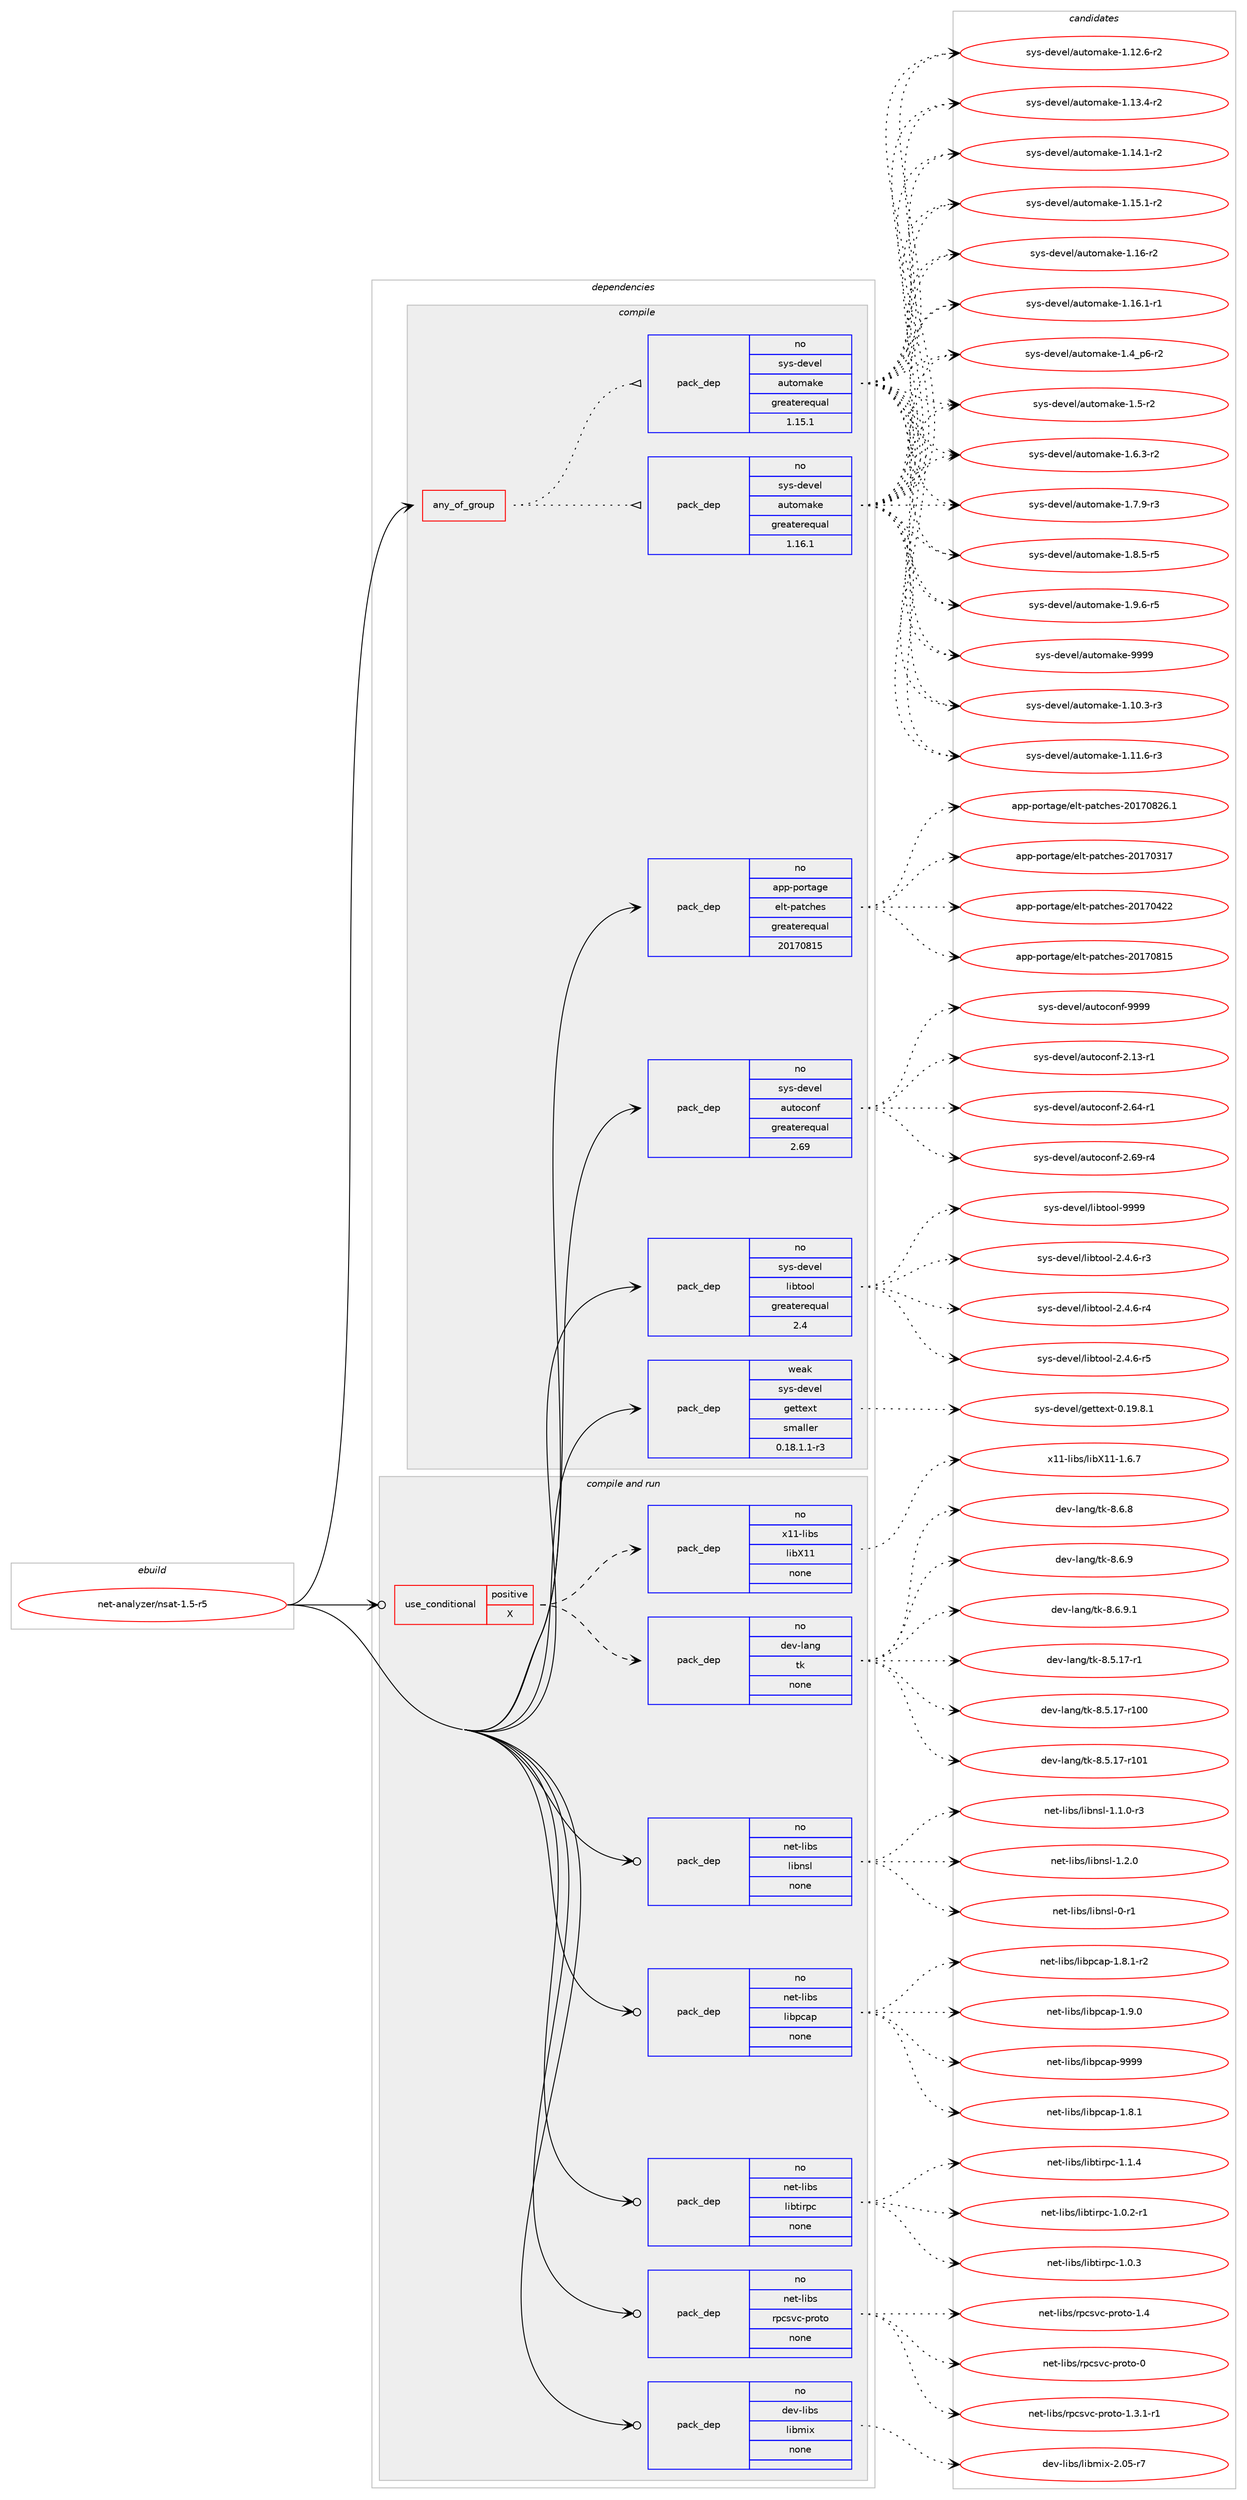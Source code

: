 digraph prolog {

# *************
# Graph options
# *************

newrank=true;
concentrate=true;
compound=true;
graph [rankdir=LR,fontname=Helvetica,fontsize=10,ranksep=1.5];#, ranksep=2.5, nodesep=0.2];
edge  [arrowhead=vee];
node  [fontname=Helvetica,fontsize=10];

# **********
# The ebuild
# **********

subgraph cluster_leftcol {
color=gray;
rank=same;
label=<<i>ebuild</i>>;
id [label="net-analyzer/nsat-1.5-r5", color=red, width=4, href="../net-analyzer/nsat-1.5-r5.svg"];
}

# ****************
# The dependencies
# ****************

subgraph cluster_midcol {
color=gray;
label=<<i>dependencies</i>>;
subgraph cluster_compile {
fillcolor="#eeeeee";
style=filled;
label=<<i>compile</i>>;
subgraph any25847 {
dependency1646198 [label=<<TABLE BORDER="0" CELLBORDER="1" CELLSPACING="0" CELLPADDING="4"><TR><TD CELLPADDING="10">any_of_group</TD></TR></TABLE>>, shape=none, color=red];subgraph pack1177081 {
dependency1646199 [label=<<TABLE BORDER="0" CELLBORDER="1" CELLSPACING="0" CELLPADDING="4" WIDTH="220"><TR><TD ROWSPAN="6" CELLPADDING="30">pack_dep</TD></TR><TR><TD WIDTH="110">no</TD></TR><TR><TD>sys-devel</TD></TR><TR><TD>automake</TD></TR><TR><TD>greaterequal</TD></TR><TR><TD>1.16.1</TD></TR></TABLE>>, shape=none, color=blue];
}
dependency1646198:e -> dependency1646199:w [weight=20,style="dotted",arrowhead="oinv"];
subgraph pack1177082 {
dependency1646200 [label=<<TABLE BORDER="0" CELLBORDER="1" CELLSPACING="0" CELLPADDING="4" WIDTH="220"><TR><TD ROWSPAN="6" CELLPADDING="30">pack_dep</TD></TR><TR><TD WIDTH="110">no</TD></TR><TR><TD>sys-devel</TD></TR><TR><TD>automake</TD></TR><TR><TD>greaterequal</TD></TR><TR><TD>1.15.1</TD></TR></TABLE>>, shape=none, color=blue];
}
dependency1646198:e -> dependency1646200:w [weight=20,style="dotted",arrowhead="oinv"];
}
id:e -> dependency1646198:w [weight=20,style="solid",arrowhead="vee"];
subgraph pack1177083 {
dependency1646201 [label=<<TABLE BORDER="0" CELLBORDER="1" CELLSPACING="0" CELLPADDING="4" WIDTH="220"><TR><TD ROWSPAN="6" CELLPADDING="30">pack_dep</TD></TR><TR><TD WIDTH="110">no</TD></TR><TR><TD>app-portage</TD></TR><TR><TD>elt-patches</TD></TR><TR><TD>greaterequal</TD></TR><TR><TD>20170815</TD></TR></TABLE>>, shape=none, color=blue];
}
id:e -> dependency1646201:w [weight=20,style="solid",arrowhead="vee"];
subgraph pack1177084 {
dependency1646202 [label=<<TABLE BORDER="0" CELLBORDER="1" CELLSPACING="0" CELLPADDING="4" WIDTH="220"><TR><TD ROWSPAN="6" CELLPADDING="30">pack_dep</TD></TR><TR><TD WIDTH="110">no</TD></TR><TR><TD>sys-devel</TD></TR><TR><TD>autoconf</TD></TR><TR><TD>greaterequal</TD></TR><TR><TD>2.69</TD></TR></TABLE>>, shape=none, color=blue];
}
id:e -> dependency1646202:w [weight=20,style="solid",arrowhead="vee"];
subgraph pack1177085 {
dependency1646203 [label=<<TABLE BORDER="0" CELLBORDER="1" CELLSPACING="0" CELLPADDING="4" WIDTH="220"><TR><TD ROWSPAN="6" CELLPADDING="30">pack_dep</TD></TR><TR><TD WIDTH="110">no</TD></TR><TR><TD>sys-devel</TD></TR><TR><TD>libtool</TD></TR><TR><TD>greaterequal</TD></TR><TR><TD>2.4</TD></TR></TABLE>>, shape=none, color=blue];
}
id:e -> dependency1646203:w [weight=20,style="solid",arrowhead="vee"];
subgraph pack1177086 {
dependency1646204 [label=<<TABLE BORDER="0" CELLBORDER="1" CELLSPACING="0" CELLPADDING="4" WIDTH="220"><TR><TD ROWSPAN="6" CELLPADDING="30">pack_dep</TD></TR><TR><TD WIDTH="110">weak</TD></TR><TR><TD>sys-devel</TD></TR><TR><TD>gettext</TD></TR><TR><TD>smaller</TD></TR><TR><TD>0.18.1.1-r3</TD></TR></TABLE>>, shape=none, color=blue];
}
id:e -> dependency1646204:w [weight=20,style="solid",arrowhead="vee"];
}
subgraph cluster_compileandrun {
fillcolor="#eeeeee";
style=filled;
label=<<i>compile and run</i>>;
subgraph cond442495 {
dependency1646205 [label=<<TABLE BORDER="0" CELLBORDER="1" CELLSPACING="0" CELLPADDING="4"><TR><TD ROWSPAN="3" CELLPADDING="10">use_conditional</TD></TR><TR><TD>positive</TD></TR><TR><TD>X</TD></TR></TABLE>>, shape=none, color=red];
subgraph pack1177087 {
dependency1646206 [label=<<TABLE BORDER="0" CELLBORDER="1" CELLSPACING="0" CELLPADDING="4" WIDTH="220"><TR><TD ROWSPAN="6" CELLPADDING="30">pack_dep</TD></TR><TR><TD WIDTH="110">no</TD></TR><TR><TD>dev-lang</TD></TR><TR><TD>tk</TD></TR><TR><TD>none</TD></TR><TR><TD></TD></TR></TABLE>>, shape=none, color=blue];
}
dependency1646205:e -> dependency1646206:w [weight=20,style="dashed",arrowhead="vee"];
subgraph pack1177088 {
dependency1646207 [label=<<TABLE BORDER="0" CELLBORDER="1" CELLSPACING="0" CELLPADDING="4" WIDTH="220"><TR><TD ROWSPAN="6" CELLPADDING="30">pack_dep</TD></TR><TR><TD WIDTH="110">no</TD></TR><TR><TD>x11-libs</TD></TR><TR><TD>libX11</TD></TR><TR><TD>none</TD></TR><TR><TD></TD></TR></TABLE>>, shape=none, color=blue];
}
dependency1646205:e -> dependency1646207:w [weight=20,style="dashed",arrowhead="vee"];
}
id:e -> dependency1646205:w [weight=20,style="solid",arrowhead="odotvee"];
subgraph pack1177089 {
dependency1646208 [label=<<TABLE BORDER="0" CELLBORDER="1" CELLSPACING="0" CELLPADDING="4" WIDTH="220"><TR><TD ROWSPAN="6" CELLPADDING="30">pack_dep</TD></TR><TR><TD WIDTH="110">no</TD></TR><TR><TD>dev-libs</TD></TR><TR><TD>libmix</TD></TR><TR><TD>none</TD></TR><TR><TD></TD></TR></TABLE>>, shape=none, color=blue];
}
id:e -> dependency1646208:w [weight=20,style="solid",arrowhead="odotvee"];
subgraph pack1177090 {
dependency1646209 [label=<<TABLE BORDER="0" CELLBORDER="1" CELLSPACING="0" CELLPADDING="4" WIDTH="220"><TR><TD ROWSPAN="6" CELLPADDING="30">pack_dep</TD></TR><TR><TD WIDTH="110">no</TD></TR><TR><TD>net-libs</TD></TR><TR><TD>libnsl</TD></TR><TR><TD>none</TD></TR><TR><TD></TD></TR></TABLE>>, shape=none, color=blue];
}
id:e -> dependency1646209:w [weight=20,style="solid",arrowhead="odotvee"];
subgraph pack1177091 {
dependency1646210 [label=<<TABLE BORDER="0" CELLBORDER="1" CELLSPACING="0" CELLPADDING="4" WIDTH="220"><TR><TD ROWSPAN="6" CELLPADDING="30">pack_dep</TD></TR><TR><TD WIDTH="110">no</TD></TR><TR><TD>net-libs</TD></TR><TR><TD>libpcap</TD></TR><TR><TD>none</TD></TR><TR><TD></TD></TR></TABLE>>, shape=none, color=blue];
}
id:e -> dependency1646210:w [weight=20,style="solid",arrowhead="odotvee"];
subgraph pack1177092 {
dependency1646211 [label=<<TABLE BORDER="0" CELLBORDER="1" CELLSPACING="0" CELLPADDING="4" WIDTH="220"><TR><TD ROWSPAN="6" CELLPADDING="30">pack_dep</TD></TR><TR><TD WIDTH="110">no</TD></TR><TR><TD>net-libs</TD></TR><TR><TD>libtirpc</TD></TR><TR><TD>none</TD></TR><TR><TD></TD></TR></TABLE>>, shape=none, color=blue];
}
id:e -> dependency1646211:w [weight=20,style="solid",arrowhead="odotvee"];
subgraph pack1177093 {
dependency1646212 [label=<<TABLE BORDER="0" CELLBORDER="1" CELLSPACING="0" CELLPADDING="4" WIDTH="220"><TR><TD ROWSPAN="6" CELLPADDING="30">pack_dep</TD></TR><TR><TD WIDTH="110">no</TD></TR><TR><TD>net-libs</TD></TR><TR><TD>rpcsvc-proto</TD></TR><TR><TD>none</TD></TR><TR><TD></TD></TR></TABLE>>, shape=none, color=blue];
}
id:e -> dependency1646212:w [weight=20,style="solid",arrowhead="odotvee"];
}
subgraph cluster_run {
fillcolor="#eeeeee";
style=filled;
label=<<i>run</i>>;
}
}

# **************
# The candidates
# **************

subgraph cluster_choices {
rank=same;
color=gray;
label=<<i>candidates</i>>;

subgraph choice1177081 {
color=black;
nodesep=1;
choice11512111545100101118101108479711711611110997107101454946494846514511451 [label="sys-devel/automake-1.10.3-r3", color=red, width=4,href="../sys-devel/automake-1.10.3-r3.svg"];
choice11512111545100101118101108479711711611110997107101454946494946544511451 [label="sys-devel/automake-1.11.6-r3", color=red, width=4,href="../sys-devel/automake-1.11.6-r3.svg"];
choice11512111545100101118101108479711711611110997107101454946495046544511450 [label="sys-devel/automake-1.12.6-r2", color=red, width=4,href="../sys-devel/automake-1.12.6-r2.svg"];
choice11512111545100101118101108479711711611110997107101454946495146524511450 [label="sys-devel/automake-1.13.4-r2", color=red, width=4,href="../sys-devel/automake-1.13.4-r2.svg"];
choice11512111545100101118101108479711711611110997107101454946495246494511450 [label="sys-devel/automake-1.14.1-r2", color=red, width=4,href="../sys-devel/automake-1.14.1-r2.svg"];
choice11512111545100101118101108479711711611110997107101454946495346494511450 [label="sys-devel/automake-1.15.1-r2", color=red, width=4,href="../sys-devel/automake-1.15.1-r2.svg"];
choice1151211154510010111810110847971171161111099710710145494649544511450 [label="sys-devel/automake-1.16-r2", color=red, width=4,href="../sys-devel/automake-1.16-r2.svg"];
choice11512111545100101118101108479711711611110997107101454946495446494511449 [label="sys-devel/automake-1.16.1-r1", color=red, width=4,href="../sys-devel/automake-1.16.1-r1.svg"];
choice115121115451001011181011084797117116111109971071014549465295112544511450 [label="sys-devel/automake-1.4_p6-r2", color=red, width=4,href="../sys-devel/automake-1.4_p6-r2.svg"];
choice11512111545100101118101108479711711611110997107101454946534511450 [label="sys-devel/automake-1.5-r2", color=red, width=4,href="../sys-devel/automake-1.5-r2.svg"];
choice115121115451001011181011084797117116111109971071014549465446514511450 [label="sys-devel/automake-1.6.3-r2", color=red, width=4,href="../sys-devel/automake-1.6.3-r2.svg"];
choice115121115451001011181011084797117116111109971071014549465546574511451 [label="sys-devel/automake-1.7.9-r3", color=red, width=4,href="../sys-devel/automake-1.7.9-r3.svg"];
choice115121115451001011181011084797117116111109971071014549465646534511453 [label="sys-devel/automake-1.8.5-r5", color=red, width=4,href="../sys-devel/automake-1.8.5-r5.svg"];
choice115121115451001011181011084797117116111109971071014549465746544511453 [label="sys-devel/automake-1.9.6-r5", color=red, width=4,href="../sys-devel/automake-1.9.6-r5.svg"];
choice115121115451001011181011084797117116111109971071014557575757 [label="sys-devel/automake-9999", color=red, width=4,href="../sys-devel/automake-9999.svg"];
dependency1646199:e -> choice11512111545100101118101108479711711611110997107101454946494846514511451:w [style=dotted,weight="100"];
dependency1646199:e -> choice11512111545100101118101108479711711611110997107101454946494946544511451:w [style=dotted,weight="100"];
dependency1646199:e -> choice11512111545100101118101108479711711611110997107101454946495046544511450:w [style=dotted,weight="100"];
dependency1646199:e -> choice11512111545100101118101108479711711611110997107101454946495146524511450:w [style=dotted,weight="100"];
dependency1646199:e -> choice11512111545100101118101108479711711611110997107101454946495246494511450:w [style=dotted,weight="100"];
dependency1646199:e -> choice11512111545100101118101108479711711611110997107101454946495346494511450:w [style=dotted,weight="100"];
dependency1646199:e -> choice1151211154510010111810110847971171161111099710710145494649544511450:w [style=dotted,weight="100"];
dependency1646199:e -> choice11512111545100101118101108479711711611110997107101454946495446494511449:w [style=dotted,weight="100"];
dependency1646199:e -> choice115121115451001011181011084797117116111109971071014549465295112544511450:w [style=dotted,weight="100"];
dependency1646199:e -> choice11512111545100101118101108479711711611110997107101454946534511450:w [style=dotted,weight="100"];
dependency1646199:e -> choice115121115451001011181011084797117116111109971071014549465446514511450:w [style=dotted,weight="100"];
dependency1646199:e -> choice115121115451001011181011084797117116111109971071014549465546574511451:w [style=dotted,weight="100"];
dependency1646199:e -> choice115121115451001011181011084797117116111109971071014549465646534511453:w [style=dotted,weight="100"];
dependency1646199:e -> choice115121115451001011181011084797117116111109971071014549465746544511453:w [style=dotted,weight="100"];
dependency1646199:e -> choice115121115451001011181011084797117116111109971071014557575757:w [style=dotted,weight="100"];
}
subgraph choice1177082 {
color=black;
nodesep=1;
choice11512111545100101118101108479711711611110997107101454946494846514511451 [label="sys-devel/automake-1.10.3-r3", color=red, width=4,href="../sys-devel/automake-1.10.3-r3.svg"];
choice11512111545100101118101108479711711611110997107101454946494946544511451 [label="sys-devel/automake-1.11.6-r3", color=red, width=4,href="../sys-devel/automake-1.11.6-r3.svg"];
choice11512111545100101118101108479711711611110997107101454946495046544511450 [label="sys-devel/automake-1.12.6-r2", color=red, width=4,href="../sys-devel/automake-1.12.6-r2.svg"];
choice11512111545100101118101108479711711611110997107101454946495146524511450 [label="sys-devel/automake-1.13.4-r2", color=red, width=4,href="../sys-devel/automake-1.13.4-r2.svg"];
choice11512111545100101118101108479711711611110997107101454946495246494511450 [label="sys-devel/automake-1.14.1-r2", color=red, width=4,href="../sys-devel/automake-1.14.1-r2.svg"];
choice11512111545100101118101108479711711611110997107101454946495346494511450 [label="sys-devel/automake-1.15.1-r2", color=red, width=4,href="../sys-devel/automake-1.15.1-r2.svg"];
choice1151211154510010111810110847971171161111099710710145494649544511450 [label="sys-devel/automake-1.16-r2", color=red, width=4,href="../sys-devel/automake-1.16-r2.svg"];
choice11512111545100101118101108479711711611110997107101454946495446494511449 [label="sys-devel/automake-1.16.1-r1", color=red, width=4,href="../sys-devel/automake-1.16.1-r1.svg"];
choice115121115451001011181011084797117116111109971071014549465295112544511450 [label="sys-devel/automake-1.4_p6-r2", color=red, width=4,href="../sys-devel/automake-1.4_p6-r2.svg"];
choice11512111545100101118101108479711711611110997107101454946534511450 [label="sys-devel/automake-1.5-r2", color=red, width=4,href="../sys-devel/automake-1.5-r2.svg"];
choice115121115451001011181011084797117116111109971071014549465446514511450 [label="sys-devel/automake-1.6.3-r2", color=red, width=4,href="../sys-devel/automake-1.6.3-r2.svg"];
choice115121115451001011181011084797117116111109971071014549465546574511451 [label="sys-devel/automake-1.7.9-r3", color=red, width=4,href="../sys-devel/automake-1.7.9-r3.svg"];
choice115121115451001011181011084797117116111109971071014549465646534511453 [label="sys-devel/automake-1.8.5-r5", color=red, width=4,href="../sys-devel/automake-1.8.5-r5.svg"];
choice115121115451001011181011084797117116111109971071014549465746544511453 [label="sys-devel/automake-1.9.6-r5", color=red, width=4,href="../sys-devel/automake-1.9.6-r5.svg"];
choice115121115451001011181011084797117116111109971071014557575757 [label="sys-devel/automake-9999", color=red, width=4,href="../sys-devel/automake-9999.svg"];
dependency1646200:e -> choice11512111545100101118101108479711711611110997107101454946494846514511451:w [style=dotted,weight="100"];
dependency1646200:e -> choice11512111545100101118101108479711711611110997107101454946494946544511451:w [style=dotted,weight="100"];
dependency1646200:e -> choice11512111545100101118101108479711711611110997107101454946495046544511450:w [style=dotted,weight="100"];
dependency1646200:e -> choice11512111545100101118101108479711711611110997107101454946495146524511450:w [style=dotted,weight="100"];
dependency1646200:e -> choice11512111545100101118101108479711711611110997107101454946495246494511450:w [style=dotted,weight="100"];
dependency1646200:e -> choice11512111545100101118101108479711711611110997107101454946495346494511450:w [style=dotted,weight="100"];
dependency1646200:e -> choice1151211154510010111810110847971171161111099710710145494649544511450:w [style=dotted,weight="100"];
dependency1646200:e -> choice11512111545100101118101108479711711611110997107101454946495446494511449:w [style=dotted,weight="100"];
dependency1646200:e -> choice115121115451001011181011084797117116111109971071014549465295112544511450:w [style=dotted,weight="100"];
dependency1646200:e -> choice11512111545100101118101108479711711611110997107101454946534511450:w [style=dotted,weight="100"];
dependency1646200:e -> choice115121115451001011181011084797117116111109971071014549465446514511450:w [style=dotted,weight="100"];
dependency1646200:e -> choice115121115451001011181011084797117116111109971071014549465546574511451:w [style=dotted,weight="100"];
dependency1646200:e -> choice115121115451001011181011084797117116111109971071014549465646534511453:w [style=dotted,weight="100"];
dependency1646200:e -> choice115121115451001011181011084797117116111109971071014549465746544511453:w [style=dotted,weight="100"];
dependency1646200:e -> choice115121115451001011181011084797117116111109971071014557575757:w [style=dotted,weight="100"];
}
subgraph choice1177083 {
color=black;
nodesep=1;
choice97112112451121111141169710310147101108116451129711699104101115455048495548514955 [label="app-portage/elt-patches-20170317", color=red, width=4,href="../app-portage/elt-patches-20170317.svg"];
choice97112112451121111141169710310147101108116451129711699104101115455048495548525050 [label="app-portage/elt-patches-20170422", color=red, width=4,href="../app-portage/elt-patches-20170422.svg"];
choice97112112451121111141169710310147101108116451129711699104101115455048495548564953 [label="app-portage/elt-patches-20170815", color=red, width=4,href="../app-portage/elt-patches-20170815.svg"];
choice971121124511211111411697103101471011081164511297116991041011154550484955485650544649 [label="app-portage/elt-patches-20170826.1", color=red, width=4,href="../app-portage/elt-patches-20170826.1.svg"];
dependency1646201:e -> choice97112112451121111141169710310147101108116451129711699104101115455048495548514955:w [style=dotted,weight="100"];
dependency1646201:e -> choice97112112451121111141169710310147101108116451129711699104101115455048495548525050:w [style=dotted,weight="100"];
dependency1646201:e -> choice97112112451121111141169710310147101108116451129711699104101115455048495548564953:w [style=dotted,weight="100"];
dependency1646201:e -> choice971121124511211111411697103101471011081164511297116991041011154550484955485650544649:w [style=dotted,weight="100"];
}
subgraph choice1177084 {
color=black;
nodesep=1;
choice1151211154510010111810110847971171161119911111010245504649514511449 [label="sys-devel/autoconf-2.13-r1", color=red, width=4,href="../sys-devel/autoconf-2.13-r1.svg"];
choice1151211154510010111810110847971171161119911111010245504654524511449 [label="sys-devel/autoconf-2.64-r1", color=red, width=4,href="../sys-devel/autoconf-2.64-r1.svg"];
choice1151211154510010111810110847971171161119911111010245504654574511452 [label="sys-devel/autoconf-2.69-r4", color=red, width=4,href="../sys-devel/autoconf-2.69-r4.svg"];
choice115121115451001011181011084797117116111991111101024557575757 [label="sys-devel/autoconf-9999", color=red, width=4,href="../sys-devel/autoconf-9999.svg"];
dependency1646202:e -> choice1151211154510010111810110847971171161119911111010245504649514511449:w [style=dotted,weight="100"];
dependency1646202:e -> choice1151211154510010111810110847971171161119911111010245504654524511449:w [style=dotted,weight="100"];
dependency1646202:e -> choice1151211154510010111810110847971171161119911111010245504654574511452:w [style=dotted,weight="100"];
dependency1646202:e -> choice115121115451001011181011084797117116111991111101024557575757:w [style=dotted,weight="100"];
}
subgraph choice1177085 {
color=black;
nodesep=1;
choice1151211154510010111810110847108105981161111111084550465246544511451 [label="sys-devel/libtool-2.4.6-r3", color=red, width=4,href="../sys-devel/libtool-2.4.6-r3.svg"];
choice1151211154510010111810110847108105981161111111084550465246544511452 [label="sys-devel/libtool-2.4.6-r4", color=red, width=4,href="../sys-devel/libtool-2.4.6-r4.svg"];
choice1151211154510010111810110847108105981161111111084550465246544511453 [label="sys-devel/libtool-2.4.6-r5", color=red, width=4,href="../sys-devel/libtool-2.4.6-r5.svg"];
choice1151211154510010111810110847108105981161111111084557575757 [label="sys-devel/libtool-9999", color=red, width=4,href="../sys-devel/libtool-9999.svg"];
dependency1646203:e -> choice1151211154510010111810110847108105981161111111084550465246544511451:w [style=dotted,weight="100"];
dependency1646203:e -> choice1151211154510010111810110847108105981161111111084550465246544511452:w [style=dotted,weight="100"];
dependency1646203:e -> choice1151211154510010111810110847108105981161111111084550465246544511453:w [style=dotted,weight="100"];
dependency1646203:e -> choice1151211154510010111810110847108105981161111111084557575757:w [style=dotted,weight="100"];
}
subgraph choice1177086 {
color=black;
nodesep=1;
choice1151211154510010111810110847103101116116101120116454846495746564649 [label="sys-devel/gettext-0.19.8.1", color=red, width=4,href="../sys-devel/gettext-0.19.8.1.svg"];
dependency1646204:e -> choice1151211154510010111810110847103101116116101120116454846495746564649:w [style=dotted,weight="100"];
}
subgraph choice1177087 {
color=black;
nodesep=1;
choice100101118451089711010347116107455646534649554511449 [label="dev-lang/tk-8.5.17-r1", color=red, width=4,href="../dev-lang/tk-8.5.17-r1.svg"];
choice1001011184510897110103471161074556465346495545114494848 [label="dev-lang/tk-8.5.17-r100", color=red, width=4,href="../dev-lang/tk-8.5.17-r100.svg"];
choice1001011184510897110103471161074556465346495545114494849 [label="dev-lang/tk-8.5.17-r101", color=red, width=4,href="../dev-lang/tk-8.5.17-r101.svg"];
choice100101118451089711010347116107455646544656 [label="dev-lang/tk-8.6.8", color=red, width=4,href="../dev-lang/tk-8.6.8.svg"];
choice100101118451089711010347116107455646544657 [label="dev-lang/tk-8.6.9", color=red, width=4,href="../dev-lang/tk-8.6.9.svg"];
choice1001011184510897110103471161074556465446574649 [label="dev-lang/tk-8.6.9.1", color=red, width=4,href="../dev-lang/tk-8.6.9.1.svg"];
dependency1646206:e -> choice100101118451089711010347116107455646534649554511449:w [style=dotted,weight="100"];
dependency1646206:e -> choice1001011184510897110103471161074556465346495545114494848:w [style=dotted,weight="100"];
dependency1646206:e -> choice1001011184510897110103471161074556465346495545114494849:w [style=dotted,weight="100"];
dependency1646206:e -> choice100101118451089711010347116107455646544656:w [style=dotted,weight="100"];
dependency1646206:e -> choice100101118451089711010347116107455646544657:w [style=dotted,weight="100"];
dependency1646206:e -> choice1001011184510897110103471161074556465446574649:w [style=dotted,weight="100"];
}
subgraph choice1177088 {
color=black;
nodesep=1;
choice120494945108105981154710810598884949454946544655 [label="x11-libs/libX11-1.6.7", color=red, width=4,href="../x11-libs/libX11-1.6.7.svg"];
dependency1646207:e -> choice120494945108105981154710810598884949454946544655:w [style=dotted,weight="100"];
}
subgraph choice1177089 {
color=black;
nodesep=1;
choice1001011184510810598115471081059810910512045504648534511455 [label="dev-libs/libmix-2.05-r7", color=red, width=4,href="../dev-libs/libmix-2.05-r7.svg"];
dependency1646208:e -> choice1001011184510810598115471081059810910512045504648534511455:w [style=dotted,weight="100"];
}
subgraph choice1177090 {
color=black;
nodesep=1;
choice1101011164510810598115471081059811011510845484511449 [label="net-libs/libnsl-0-r1", color=red, width=4,href="../net-libs/libnsl-0-r1.svg"];
choice110101116451081059811547108105981101151084549464946484511451 [label="net-libs/libnsl-1.1.0-r3", color=red, width=4,href="../net-libs/libnsl-1.1.0-r3.svg"];
choice11010111645108105981154710810598110115108454946504648 [label="net-libs/libnsl-1.2.0", color=red, width=4,href="../net-libs/libnsl-1.2.0.svg"];
dependency1646209:e -> choice1101011164510810598115471081059811011510845484511449:w [style=dotted,weight="100"];
dependency1646209:e -> choice110101116451081059811547108105981101151084549464946484511451:w [style=dotted,weight="100"];
dependency1646209:e -> choice11010111645108105981154710810598110115108454946504648:w [style=dotted,weight="100"];
}
subgraph choice1177091 {
color=black;
nodesep=1;
choice110101116451081059811547108105981129997112454946564649 [label="net-libs/libpcap-1.8.1", color=red, width=4,href="../net-libs/libpcap-1.8.1.svg"];
choice1101011164510810598115471081059811299971124549465646494511450 [label="net-libs/libpcap-1.8.1-r2", color=red, width=4,href="../net-libs/libpcap-1.8.1-r2.svg"];
choice110101116451081059811547108105981129997112454946574648 [label="net-libs/libpcap-1.9.0", color=red, width=4,href="../net-libs/libpcap-1.9.0.svg"];
choice1101011164510810598115471081059811299971124557575757 [label="net-libs/libpcap-9999", color=red, width=4,href="../net-libs/libpcap-9999.svg"];
dependency1646210:e -> choice110101116451081059811547108105981129997112454946564649:w [style=dotted,weight="100"];
dependency1646210:e -> choice1101011164510810598115471081059811299971124549465646494511450:w [style=dotted,weight="100"];
dependency1646210:e -> choice110101116451081059811547108105981129997112454946574648:w [style=dotted,weight="100"];
dependency1646210:e -> choice1101011164510810598115471081059811299971124557575757:w [style=dotted,weight="100"];
}
subgraph choice1177092 {
color=black;
nodesep=1;
choice11010111645108105981154710810598116105114112994549464846504511449 [label="net-libs/libtirpc-1.0.2-r1", color=red, width=4,href="../net-libs/libtirpc-1.0.2-r1.svg"];
choice1101011164510810598115471081059811610511411299454946484651 [label="net-libs/libtirpc-1.0.3", color=red, width=4,href="../net-libs/libtirpc-1.0.3.svg"];
choice1101011164510810598115471081059811610511411299454946494652 [label="net-libs/libtirpc-1.1.4", color=red, width=4,href="../net-libs/libtirpc-1.1.4.svg"];
dependency1646211:e -> choice11010111645108105981154710810598116105114112994549464846504511449:w [style=dotted,weight="100"];
dependency1646211:e -> choice1101011164510810598115471081059811610511411299454946484651:w [style=dotted,weight="100"];
dependency1646211:e -> choice1101011164510810598115471081059811610511411299454946494652:w [style=dotted,weight="100"];
}
subgraph choice1177093 {
color=black;
nodesep=1;
choice1101011164510810598115471141129911511899451121141111161114548 [label="net-libs/rpcsvc-proto-0", color=red, width=4,href="../net-libs/rpcsvc-proto-0.svg"];
choice1101011164510810598115471141129911511899451121141111161114549465146494511449 [label="net-libs/rpcsvc-proto-1.3.1-r1", color=red, width=4,href="../net-libs/rpcsvc-proto-1.3.1-r1.svg"];
choice11010111645108105981154711411299115118994511211411111611145494652 [label="net-libs/rpcsvc-proto-1.4", color=red, width=4,href="../net-libs/rpcsvc-proto-1.4.svg"];
dependency1646212:e -> choice1101011164510810598115471141129911511899451121141111161114548:w [style=dotted,weight="100"];
dependency1646212:e -> choice1101011164510810598115471141129911511899451121141111161114549465146494511449:w [style=dotted,weight="100"];
dependency1646212:e -> choice11010111645108105981154711411299115118994511211411111611145494652:w [style=dotted,weight="100"];
}
}

}
